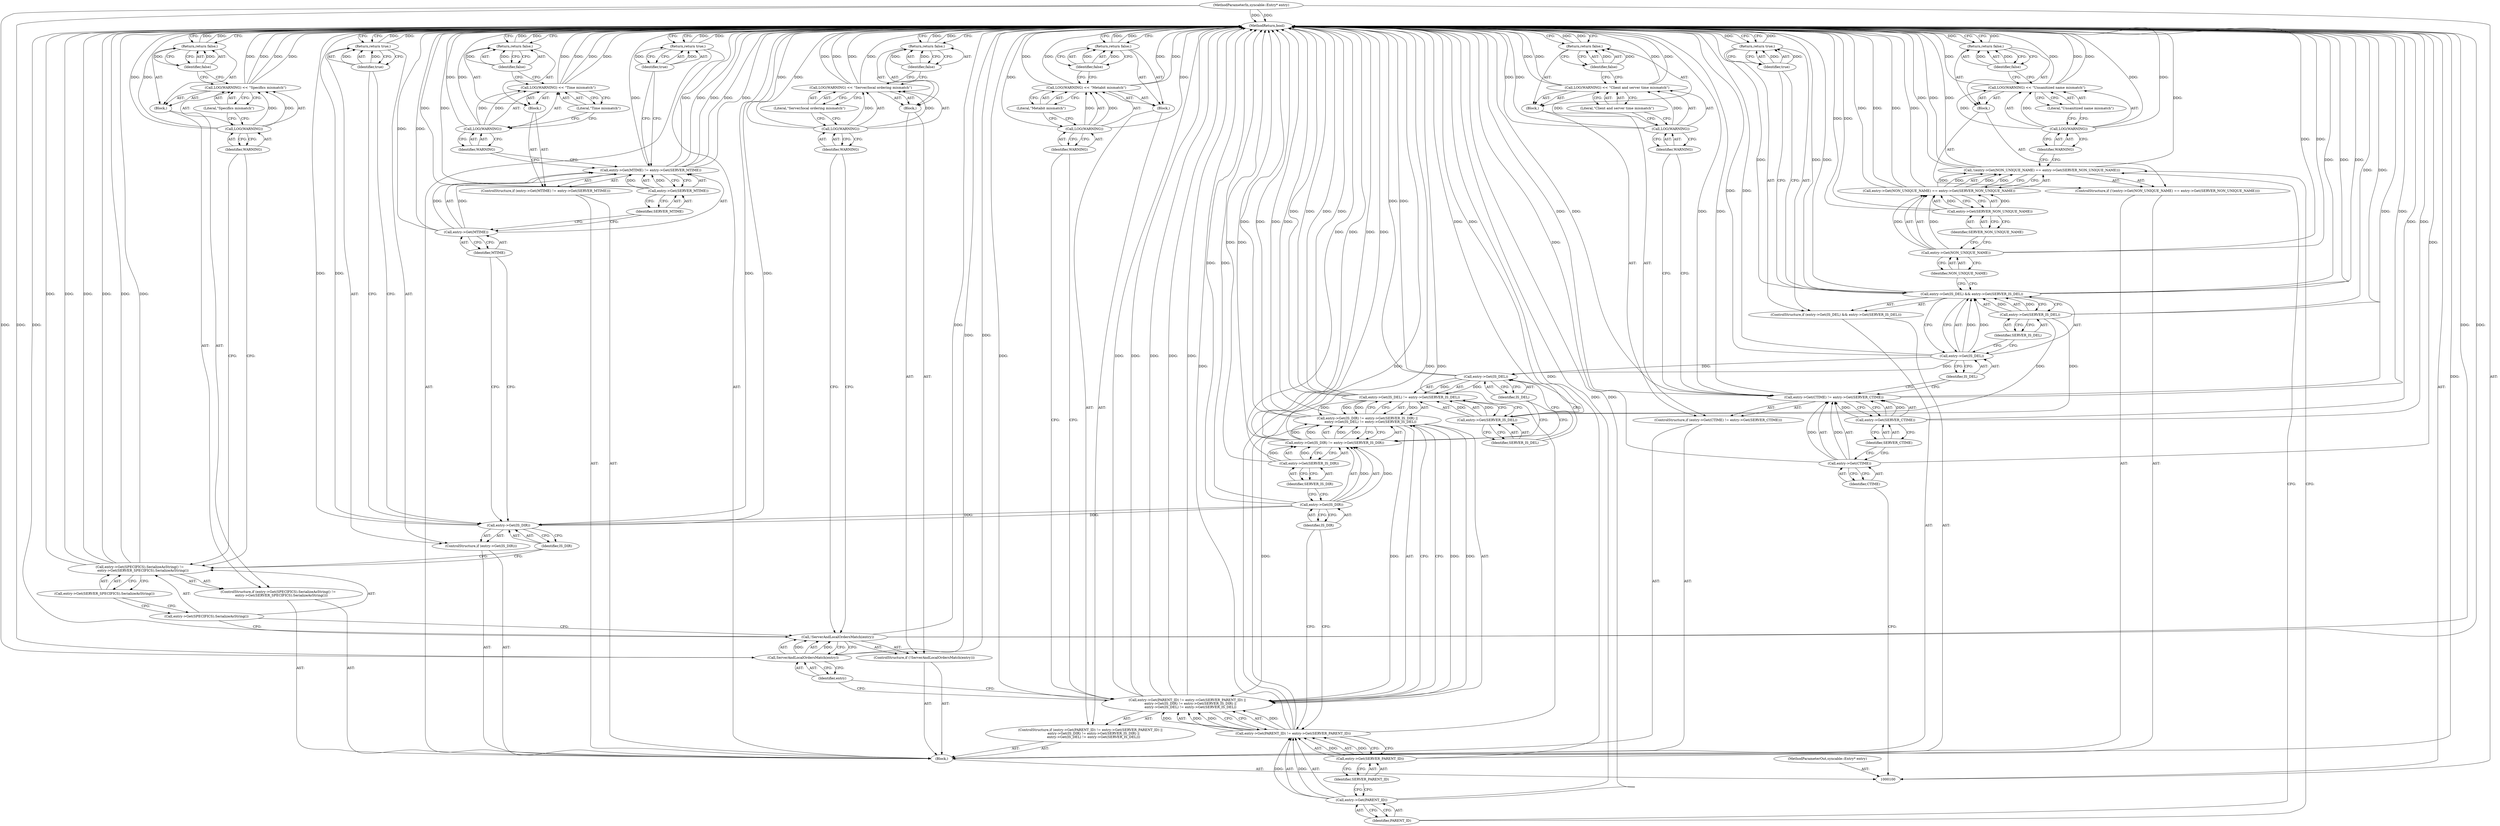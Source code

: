 digraph "1_Chrome_19190765882e272a6a2162c89acdb29110f7e3cf_5" {
"1000205" [label="(MethodReturn,bool)"];
"1000101" [label="(MethodParameterIn,syncable::Entry* entry)"];
"1000259" [label="(MethodParameterOut,syncable::Entry* entry)"];
"1000102" [label="(Block,)"];
"1000137" [label="(Identifier,false)"];
"1000136" [label="(Return,return false;)"];
"1000142" [label="(Identifier,PARENT_ID)"];
"1000138" [label="(ControlStructure,if (entry->Get(PARENT_ID) != entry->Get(SERVER_PARENT_ID) ||\n      entry->Get(IS_DIR) != entry->Get(SERVER_IS_DIR) ||\n      entry->Get(IS_DEL) != entry->Get(SERVER_IS_DEL)))"];
"1000143" [label="(Call,entry->Get(SERVER_PARENT_ID))"];
"1000144" [label="(Identifier,SERVER_PARENT_ID)"];
"1000139" [label="(Call,entry->Get(PARENT_ID) != entry->Get(SERVER_PARENT_ID) ||\n      entry->Get(IS_DIR) != entry->Get(SERVER_IS_DIR) ||\n      entry->Get(IS_DEL) != entry->Get(SERVER_IS_DEL))"];
"1000140" [label="(Call,entry->Get(PARENT_ID) != entry->Get(SERVER_PARENT_ID))"];
"1000141" [label="(Call,entry->Get(PARENT_ID))"];
"1000148" [label="(Identifier,IS_DIR)"];
"1000149" [label="(Call,entry->Get(SERVER_IS_DIR))"];
"1000150" [label="(Identifier,SERVER_IS_DIR)"];
"1000145" [label="(Call,entry->Get(IS_DIR) != entry->Get(SERVER_IS_DIR) ||\n      entry->Get(IS_DEL) != entry->Get(SERVER_IS_DEL))"];
"1000146" [label="(Call,entry->Get(IS_DIR) != entry->Get(SERVER_IS_DIR))"];
"1000147" [label="(Call,entry->Get(IS_DIR))"];
"1000153" [label="(Identifier,IS_DEL)"];
"1000154" [label="(Call,entry->Get(SERVER_IS_DEL))"];
"1000155" [label="(Identifier,SERVER_IS_DEL)"];
"1000156" [label="(Block,)"];
"1000151" [label="(Call,entry->Get(IS_DEL) != entry->Get(SERVER_IS_DEL))"];
"1000152" [label="(Call,entry->Get(IS_DEL))"];
"1000160" [label="(Literal,\"Metabit mismatch\")"];
"1000157" [label="(Call,LOG(WARNING) << \"Metabit mismatch\")"];
"1000158" [label="(Call,LOG(WARNING))"];
"1000159" [label="(Identifier,WARNING)"];
"1000162" [label="(Identifier,false)"];
"1000161" [label="(Return,return false;)"];
"1000106" [label="(Identifier,CTIME)"];
"1000103" [label="(ControlStructure,if (entry->Get(CTIME) != entry->Get(SERVER_CTIME)))"];
"1000107" [label="(Call,entry->Get(SERVER_CTIME))"];
"1000108" [label="(Identifier,SERVER_CTIME)"];
"1000109" [label="(Block,)"];
"1000104" [label="(Call,entry->Get(CTIME) != entry->Get(SERVER_CTIME))"];
"1000105" [label="(Call,entry->Get(CTIME))"];
"1000163" [label="(ControlStructure,if (!ServerAndLocalOrdersMatch(entry)))"];
"1000166" [label="(Identifier,entry)"];
"1000167" [label="(Block,)"];
"1000164" [label="(Call,!ServerAndLocalOrdersMatch(entry))"];
"1000165" [label="(Call,ServerAndLocalOrdersMatch(entry))"];
"1000171" [label="(Literal,\"Server/local ordering mismatch\")"];
"1000168" [label="(Call,LOG(WARNING) << \"Server/local ordering mismatch\")"];
"1000169" [label="(Call,LOG(WARNING))"];
"1000170" [label="(Identifier,WARNING)"];
"1000173" [label="(Identifier,false)"];
"1000172" [label="(Return,return false;)"];
"1000174" [label="(ControlStructure,if (entry->Get(SPECIFICS).SerializeAsString() !=\n      entry->Get(SERVER_SPECIFICS).SerializeAsString()))"];
"1000175" [label="(Call,entry->Get(SPECIFICS).SerializeAsString() !=\n      entry->Get(SERVER_SPECIFICS).SerializeAsString())"];
"1000176" [label="(Call,entry->Get(SPECIFICS).SerializeAsString())"];
"1000178" [label="(Block,)"];
"1000177" [label="(Call,entry->Get(SERVER_SPECIFICS).SerializeAsString())"];
"1000182" [label="(Literal,\"Specifics mismatch\")"];
"1000179" [label="(Call,LOG(WARNING) << \"Specifics mismatch\")"];
"1000180" [label="(Call,LOG(WARNING))"];
"1000181" [label="(Identifier,WARNING)"];
"1000184" [label="(Identifier,false)"];
"1000183" [label="(Return,return false;)"];
"1000113" [label="(Literal,\"Client and server time mismatch\")"];
"1000110" [label="(Call,LOG(WARNING) << \"Client and server time mismatch\")"];
"1000111" [label="(Call,LOG(WARNING))"];
"1000112" [label="(Identifier,WARNING)"];
"1000187" [label="(Identifier,IS_DIR)"];
"1000185" [label="(ControlStructure,if (entry->Get(IS_DIR)))"];
"1000186" [label="(Call,entry->Get(IS_DIR))"];
"1000189" [label="(Identifier,true)"];
"1000188" [label="(Return,return true;)"];
"1000193" [label="(Identifier,MTIME)"];
"1000190" [label="(ControlStructure,if (entry->Get(MTIME) != entry->Get(SERVER_MTIME)))"];
"1000194" [label="(Call,entry->Get(SERVER_MTIME))"];
"1000195" [label="(Identifier,SERVER_MTIME)"];
"1000196" [label="(Block,)"];
"1000191" [label="(Call,entry->Get(MTIME) != entry->Get(SERVER_MTIME))"];
"1000192" [label="(Call,entry->Get(MTIME))"];
"1000200" [label="(Literal,\"Time mismatch\")"];
"1000197" [label="(Call,LOG(WARNING) << \"Time mismatch\")"];
"1000198" [label="(Call,LOG(WARNING))"];
"1000199" [label="(Identifier,WARNING)"];
"1000202" [label="(Identifier,false)"];
"1000201" [label="(Return,return false;)"];
"1000203" [label="(Return,return true;)"];
"1000204" [label="(Identifier,true)"];
"1000115" [label="(Identifier,false)"];
"1000114" [label="(Return,return false;)"];
"1000119" [label="(Identifier,IS_DEL)"];
"1000116" [label="(ControlStructure,if (entry->Get(IS_DEL) && entry->Get(SERVER_IS_DEL)))"];
"1000120" [label="(Call,entry->Get(SERVER_IS_DEL))"];
"1000121" [label="(Identifier,SERVER_IS_DEL)"];
"1000117" [label="(Call,entry->Get(IS_DEL) && entry->Get(SERVER_IS_DEL))"];
"1000118" [label="(Call,entry->Get(IS_DEL))"];
"1000123" [label="(Identifier,true)"];
"1000122" [label="(Return,return true;)"];
"1000128" [label="(Identifier,NON_UNIQUE_NAME)"];
"1000124" [label="(ControlStructure,if (!(entry->Get(NON_UNIQUE_NAME) == entry->Get(SERVER_NON_UNIQUE_NAME))))"];
"1000129" [label="(Call,entry->Get(SERVER_NON_UNIQUE_NAME))"];
"1000130" [label="(Identifier,SERVER_NON_UNIQUE_NAME)"];
"1000125" [label="(Call,!(entry->Get(NON_UNIQUE_NAME) == entry->Get(SERVER_NON_UNIQUE_NAME)))"];
"1000131" [label="(Block,)"];
"1000126" [label="(Call,entry->Get(NON_UNIQUE_NAME) == entry->Get(SERVER_NON_UNIQUE_NAME))"];
"1000127" [label="(Call,entry->Get(NON_UNIQUE_NAME))"];
"1000135" [label="(Literal,\"Unsanitized name mismatch\")"];
"1000132" [label="(Call,LOG(WARNING) << \"Unsanitized name mismatch\")"];
"1000133" [label="(Call,LOG(WARNING))"];
"1000134" [label="(Identifier,WARNING)"];
"1000205" -> "1000100"  [label="AST: "];
"1000205" -> "1000114"  [label="CFG: "];
"1000205" -> "1000122"  [label="CFG: "];
"1000205" -> "1000136"  [label="CFG: "];
"1000205" -> "1000161"  [label="CFG: "];
"1000205" -> "1000172"  [label="CFG: "];
"1000205" -> "1000183"  [label="CFG: "];
"1000205" -> "1000188"  [label="CFG: "];
"1000205" -> "1000201"  [label="CFG: "];
"1000205" -> "1000203"  [label="CFG: "];
"1000161" -> "1000205"  [label="DDG: "];
"1000136" -> "1000205"  [label="DDG: "];
"1000201" -> "1000205"  [label="DDG: "];
"1000122" -> "1000205"  [label="DDG: "];
"1000183" -> "1000205"  [label="DDG: "];
"1000107" -> "1000205"  [label="DDG: "];
"1000168" -> "1000205"  [label="DDG: "];
"1000168" -> "1000205"  [label="DDG: "];
"1000157" -> "1000205"  [label="DDG: "];
"1000157" -> "1000205"  [label="DDG: "];
"1000104" -> "1000205"  [label="DDG: "];
"1000104" -> "1000205"  [label="DDG: "];
"1000104" -> "1000205"  [label="DDG: "];
"1000180" -> "1000205"  [label="DDG: "];
"1000117" -> "1000205"  [label="DDG: "];
"1000117" -> "1000205"  [label="DDG: "];
"1000117" -> "1000205"  [label="DDG: "];
"1000151" -> "1000205"  [label="DDG: "];
"1000151" -> "1000205"  [label="DDG: "];
"1000127" -> "1000205"  [label="DDG: "];
"1000118" -> "1000205"  [label="DDG: "];
"1000145" -> "1000205"  [label="DDG: "];
"1000145" -> "1000205"  [label="DDG: "];
"1000158" -> "1000205"  [label="DDG: "];
"1000129" -> "1000205"  [label="DDG: "];
"1000164" -> "1000205"  [label="DDG: "];
"1000164" -> "1000205"  [label="DDG: "];
"1000186" -> "1000205"  [label="DDG: "];
"1000186" -> "1000205"  [label="DDG: "];
"1000125" -> "1000205"  [label="DDG: "];
"1000125" -> "1000205"  [label="DDG: "];
"1000141" -> "1000205"  [label="DDG: "];
"1000191" -> "1000205"  [label="DDG: "];
"1000191" -> "1000205"  [label="DDG: "];
"1000191" -> "1000205"  [label="DDG: "];
"1000179" -> "1000205"  [label="DDG: "];
"1000179" -> "1000205"  [label="DDG: "];
"1000132" -> "1000205"  [label="DDG: "];
"1000132" -> "1000205"  [label="DDG: "];
"1000140" -> "1000205"  [label="DDG: "];
"1000140" -> "1000205"  [label="DDG: "];
"1000139" -> "1000205"  [label="DDG: "];
"1000139" -> "1000205"  [label="DDG: "];
"1000139" -> "1000205"  [label="DDG: "];
"1000165" -> "1000205"  [label="DDG: "];
"1000194" -> "1000205"  [label="DDG: "];
"1000126" -> "1000205"  [label="DDG: "];
"1000126" -> "1000205"  [label="DDG: "];
"1000154" -> "1000205"  [label="DDG: "];
"1000143" -> "1000205"  [label="DDG: "];
"1000133" -> "1000205"  [label="DDG: "];
"1000120" -> "1000205"  [label="DDG: "];
"1000146" -> "1000205"  [label="DDG: "];
"1000146" -> "1000205"  [label="DDG: "];
"1000147" -> "1000205"  [label="DDG: "];
"1000175" -> "1000205"  [label="DDG: "];
"1000175" -> "1000205"  [label="DDG: "];
"1000175" -> "1000205"  [label="DDG: "];
"1000152" -> "1000205"  [label="DDG: "];
"1000111" -> "1000205"  [label="DDG: "];
"1000197" -> "1000205"  [label="DDG: "];
"1000197" -> "1000205"  [label="DDG: "];
"1000198" -> "1000205"  [label="DDG: "];
"1000192" -> "1000205"  [label="DDG: "];
"1000101" -> "1000205"  [label="DDG: "];
"1000110" -> "1000205"  [label="DDG: "];
"1000110" -> "1000205"  [label="DDG: "];
"1000169" -> "1000205"  [label="DDG: "];
"1000149" -> "1000205"  [label="DDG: "];
"1000105" -> "1000205"  [label="DDG: "];
"1000172" -> "1000205"  [label="DDG: "];
"1000203" -> "1000205"  [label="DDG: "];
"1000188" -> "1000205"  [label="DDG: "];
"1000114" -> "1000205"  [label="DDG: "];
"1000101" -> "1000100"  [label="AST: "];
"1000101" -> "1000205"  [label="DDG: "];
"1000101" -> "1000165"  [label="DDG: "];
"1000259" -> "1000100"  [label="AST: "];
"1000102" -> "1000100"  [label="AST: "];
"1000103" -> "1000102"  [label="AST: "];
"1000116" -> "1000102"  [label="AST: "];
"1000124" -> "1000102"  [label="AST: "];
"1000138" -> "1000102"  [label="AST: "];
"1000163" -> "1000102"  [label="AST: "];
"1000174" -> "1000102"  [label="AST: "];
"1000185" -> "1000102"  [label="AST: "];
"1000190" -> "1000102"  [label="AST: "];
"1000203" -> "1000102"  [label="AST: "];
"1000137" -> "1000136"  [label="AST: "];
"1000137" -> "1000132"  [label="CFG: "];
"1000136" -> "1000137"  [label="CFG: "];
"1000137" -> "1000136"  [label="DDG: "];
"1000136" -> "1000131"  [label="AST: "];
"1000136" -> "1000137"  [label="CFG: "];
"1000137" -> "1000136"  [label="AST: "];
"1000205" -> "1000136"  [label="CFG: "];
"1000136" -> "1000205"  [label="DDG: "];
"1000137" -> "1000136"  [label="DDG: "];
"1000142" -> "1000141"  [label="AST: "];
"1000142" -> "1000125"  [label="CFG: "];
"1000141" -> "1000142"  [label="CFG: "];
"1000138" -> "1000102"  [label="AST: "];
"1000139" -> "1000138"  [label="AST: "];
"1000156" -> "1000138"  [label="AST: "];
"1000143" -> "1000140"  [label="AST: "];
"1000143" -> "1000144"  [label="CFG: "];
"1000144" -> "1000143"  [label="AST: "];
"1000140" -> "1000143"  [label="CFG: "];
"1000143" -> "1000205"  [label="DDG: "];
"1000143" -> "1000140"  [label="DDG: "];
"1000144" -> "1000143"  [label="AST: "];
"1000144" -> "1000141"  [label="CFG: "];
"1000143" -> "1000144"  [label="CFG: "];
"1000139" -> "1000138"  [label="AST: "];
"1000139" -> "1000140"  [label="CFG: "];
"1000139" -> "1000145"  [label="CFG: "];
"1000140" -> "1000139"  [label="AST: "];
"1000145" -> "1000139"  [label="AST: "];
"1000159" -> "1000139"  [label="CFG: "];
"1000166" -> "1000139"  [label="CFG: "];
"1000139" -> "1000205"  [label="DDG: "];
"1000139" -> "1000205"  [label="DDG: "];
"1000139" -> "1000205"  [label="DDG: "];
"1000140" -> "1000139"  [label="DDG: "];
"1000140" -> "1000139"  [label="DDG: "];
"1000145" -> "1000139"  [label="DDG: "];
"1000145" -> "1000139"  [label="DDG: "];
"1000140" -> "1000139"  [label="AST: "];
"1000140" -> "1000143"  [label="CFG: "];
"1000141" -> "1000140"  [label="AST: "];
"1000143" -> "1000140"  [label="AST: "];
"1000148" -> "1000140"  [label="CFG: "];
"1000139" -> "1000140"  [label="CFG: "];
"1000140" -> "1000205"  [label="DDG: "];
"1000140" -> "1000205"  [label="DDG: "];
"1000140" -> "1000139"  [label="DDG: "];
"1000140" -> "1000139"  [label="DDG: "];
"1000141" -> "1000140"  [label="DDG: "];
"1000143" -> "1000140"  [label="DDG: "];
"1000141" -> "1000140"  [label="AST: "];
"1000141" -> "1000142"  [label="CFG: "];
"1000142" -> "1000141"  [label="AST: "];
"1000144" -> "1000141"  [label="CFG: "];
"1000141" -> "1000205"  [label="DDG: "];
"1000141" -> "1000140"  [label="DDG: "];
"1000148" -> "1000147"  [label="AST: "];
"1000148" -> "1000140"  [label="CFG: "];
"1000147" -> "1000148"  [label="CFG: "];
"1000149" -> "1000146"  [label="AST: "];
"1000149" -> "1000150"  [label="CFG: "];
"1000150" -> "1000149"  [label="AST: "];
"1000146" -> "1000149"  [label="CFG: "];
"1000149" -> "1000205"  [label="DDG: "];
"1000149" -> "1000146"  [label="DDG: "];
"1000150" -> "1000149"  [label="AST: "];
"1000150" -> "1000147"  [label="CFG: "];
"1000149" -> "1000150"  [label="CFG: "];
"1000145" -> "1000139"  [label="AST: "];
"1000145" -> "1000146"  [label="CFG: "];
"1000145" -> "1000151"  [label="CFG: "];
"1000146" -> "1000145"  [label="AST: "];
"1000151" -> "1000145"  [label="AST: "];
"1000139" -> "1000145"  [label="CFG: "];
"1000145" -> "1000205"  [label="DDG: "];
"1000145" -> "1000205"  [label="DDG: "];
"1000145" -> "1000139"  [label="DDG: "];
"1000145" -> "1000139"  [label="DDG: "];
"1000146" -> "1000145"  [label="DDG: "];
"1000146" -> "1000145"  [label="DDG: "];
"1000151" -> "1000145"  [label="DDG: "];
"1000151" -> "1000145"  [label="DDG: "];
"1000146" -> "1000145"  [label="AST: "];
"1000146" -> "1000149"  [label="CFG: "];
"1000147" -> "1000146"  [label="AST: "];
"1000149" -> "1000146"  [label="AST: "];
"1000153" -> "1000146"  [label="CFG: "];
"1000145" -> "1000146"  [label="CFG: "];
"1000146" -> "1000205"  [label="DDG: "];
"1000146" -> "1000205"  [label="DDG: "];
"1000146" -> "1000145"  [label="DDG: "];
"1000146" -> "1000145"  [label="DDG: "];
"1000147" -> "1000146"  [label="DDG: "];
"1000149" -> "1000146"  [label="DDG: "];
"1000147" -> "1000146"  [label="AST: "];
"1000147" -> "1000148"  [label="CFG: "];
"1000148" -> "1000147"  [label="AST: "];
"1000150" -> "1000147"  [label="CFG: "];
"1000147" -> "1000205"  [label="DDG: "];
"1000147" -> "1000146"  [label="DDG: "];
"1000147" -> "1000186"  [label="DDG: "];
"1000153" -> "1000152"  [label="AST: "];
"1000153" -> "1000146"  [label="CFG: "];
"1000152" -> "1000153"  [label="CFG: "];
"1000154" -> "1000151"  [label="AST: "];
"1000154" -> "1000155"  [label="CFG: "];
"1000155" -> "1000154"  [label="AST: "];
"1000151" -> "1000154"  [label="CFG: "];
"1000154" -> "1000205"  [label="DDG: "];
"1000154" -> "1000151"  [label="DDG: "];
"1000120" -> "1000154"  [label="DDG: "];
"1000155" -> "1000154"  [label="AST: "];
"1000155" -> "1000152"  [label="CFG: "];
"1000154" -> "1000155"  [label="CFG: "];
"1000156" -> "1000138"  [label="AST: "];
"1000157" -> "1000156"  [label="AST: "];
"1000161" -> "1000156"  [label="AST: "];
"1000151" -> "1000145"  [label="AST: "];
"1000151" -> "1000154"  [label="CFG: "];
"1000152" -> "1000151"  [label="AST: "];
"1000154" -> "1000151"  [label="AST: "];
"1000145" -> "1000151"  [label="CFG: "];
"1000151" -> "1000205"  [label="DDG: "];
"1000151" -> "1000205"  [label="DDG: "];
"1000151" -> "1000145"  [label="DDG: "];
"1000151" -> "1000145"  [label="DDG: "];
"1000152" -> "1000151"  [label="DDG: "];
"1000154" -> "1000151"  [label="DDG: "];
"1000152" -> "1000151"  [label="AST: "];
"1000152" -> "1000153"  [label="CFG: "];
"1000153" -> "1000152"  [label="AST: "];
"1000155" -> "1000152"  [label="CFG: "];
"1000152" -> "1000205"  [label="DDG: "];
"1000152" -> "1000151"  [label="DDG: "];
"1000118" -> "1000152"  [label="DDG: "];
"1000160" -> "1000157"  [label="AST: "];
"1000160" -> "1000158"  [label="CFG: "];
"1000157" -> "1000160"  [label="CFG: "];
"1000157" -> "1000156"  [label="AST: "];
"1000157" -> "1000160"  [label="CFG: "];
"1000158" -> "1000157"  [label="AST: "];
"1000160" -> "1000157"  [label="AST: "];
"1000162" -> "1000157"  [label="CFG: "];
"1000157" -> "1000205"  [label="DDG: "];
"1000157" -> "1000205"  [label="DDG: "];
"1000158" -> "1000157"  [label="DDG: "];
"1000158" -> "1000157"  [label="AST: "];
"1000158" -> "1000159"  [label="CFG: "];
"1000159" -> "1000158"  [label="AST: "];
"1000160" -> "1000158"  [label="CFG: "];
"1000158" -> "1000205"  [label="DDG: "];
"1000158" -> "1000157"  [label="DDG: "];
"1000159" -> "1000158"  [label="AST: "];
"1000159" -> "1000139"  [label="CFG: "];
"1000158" -> "1000159"  [label="CFG: "];
"1000162" -> "1000161"  [label="AST: "];
"1000162" -> "1000157"  [label="CFG: "];
"1000161" -> "1000162"  [label="CFG: "];
"1000162" -> "1000161"  [label="DDG: "];
"1000161" -> "1000156"  [label="AST: "];
"1000161" -> "1000162"  [label="CFG: "];
"1000162" -> "1000161"  [label="AST: "];
"1000205" -> "1000161"  [label="CFG: "];
"1000161" -> "1000205"  [label="DDG: "];
"1000162" -> "1000161"  [label="DDG: "];
"1000106" -> "1000105"  [label="AST: "];
"1000106" -> "1000100"  [label="CFG: "];
"1000105" -> "1000106"  [label="CFG: "];
"1000103" -> "1000102"  [label="AST: "];
"1000104" -> "1000103"  [label="AST: "];
"1000109" -> "1000103"  [label="AST: "];
"1000107" -> "1000104"  [label="AST: "];
"1000107" -> "1000108"  [label="CFG: "];
"1000108" -> "1000107"  [label="AST: "];
"1000104" -> "1000107"  [label="CFG: "];
"1000107" -> "1000205"  [label="DDG: "];
"1000107" -> "1000104"  [label="DDG: "];
"1000108" -> "1000107"  [label="AST: "];
"1000108" -> "1000105"  [label="CFG: "];
"1000107" -> "1000108"  [label="CFG: "];
"1000109" -> "1000103"  [label="AST: "];
"1000110" -> "1000109"  [label="AST: "];
"1000114" -> "1000109"  [label="AST: "];
"1000104" -> "1000103"  [label="AST: "];
"1000104" -> "1000107"  [label="CFG: "];
"1000105" -> "1000104"  [label="AST: "];
"1000107" -> "1000104"  [label="AST: "];
"1000112" -> "1000104"  [label="CFG: "];
"1000119" -> "1000104"  [label="CFG: "];
"1000104" -> "1000205"  [label="DDG: "];
"1000104" -> "1000205"  [label="DDG: "];
"1000104" -> "1000205"  [label="DDG: "];
"1000105" -> "1000104"  [label="DDG: "];
"1000107" -> "1000104"  [label="DDG: "];
"1000105" -> "1000104"  [label="AST: "];
"1000105" -> "1000106"  [label="CFG: "];
"1000106" -> "1000105"  [label="AST: "];
"1000108" -> "1000105"  [label="CFG: "];
"1000105" -> "1000205"  [label="DDG: "];
"1000105" -> "1000104"  [label="DDG: "];
"1000163" -> "1000102"  [label="AST: "];
"1000164" -> "1000163"  [label="AST: "];
"1000167" -> "1000163"  [label="AST: "];
"1000166" -> "1000165"  [label="AST: "];
"1000166" -> "1000139"  [label="CFG: "];
"1000165" -> "1000166"  [label="CFG: "];
"1000167" -> "1000163"  [label="AST: "];
"1000168" -> "1000167"  [label="AST: "];
"1000172" -> "1000167"  [label="AST: "];
"1000164" -> "1000163"  [label="AST: "];
"1000164" -> "1000165"  [label="CFG: "];
"1000165" -> "1000164"  [label="AST: "];
"1000170" -> "1000164"  [label="CFG: "];
"1000176" -> "1000164"  [label="CFG: "];
"1000164" -> "1000205"  [label="DDG: "];
"1000164" -> "1000205"  [label="DDG: "];
"1000165" -> "1000164"  [label="DDG: "];
"1000165" -> "1000164"  [label="AST: "];
"1000165" -> "1000166"  [label="CFG: "];
"1000166" -> "1000165"  [label="AST: "];
"1000164" -> "1000165"  [label="CFG: "];
"1000165" -> "1000205"  [label="DDG: "];
"1000165" -> "1000164"  [label="DDG: "];
"1000101" -> "1000165"  [label="DDG: "];
"1000171" -> "1000168"  [label="AST: "];
"1000171" -> "1000169"  [label="CFG: "];
"1000168" -> "1000171"  [label="CFG: "];
"1000168" -> "1000167"  [label="AST: "];
"1000168" -> "1000171"  [label="CFG: "];
"1000169" -> "1000168"  [label="AST: "];
"1000171" -> "1000168"  [label="AST: "];
"1000173" -> "1000168"  [label="CFG: "];
"1000168" -> "1000205"  [label="DDG: "];
"1000168" -> "1000205"  [label="DDG: "];
"1000169" -> "1000168"  [label="DDG: "];
"1000169" -> "1000168"  [label="AST: "];
"1000169" -> "1000170"  [label="CFG: "];
"1000170" -> "1000169"  [label="AST: "];
"1000171" -> "1000169"  [label="CFG: "];
"1000169" -> "1000205"  [label="DDG: "];
"1000169" -> "1000168"  [label="DDG: "];
"1000170" -> "1000169"  [label="AST: "];
"1000170" -> "1000164"  [label="CFG: "];
"1000169" -> "1000170"  [label="CFG: "];
"1000173" -> "1000172"  [label="AST: "];
"1000173" -> "1000168"  [label="CFG: "];
"1000172" -> "1000173"  [label="CFG: "];
"1000173" -> "1000172"  [label="DDG: "];
"1000172" -> "1000167"  [label="AST: "];
"1000172" -> "1000173"  [label="CFG: "];
"1000173" -> "1000172"  [label="AST: "];
"1000205" -> "1000172"  [label="CFG: "];
"1000172" -> "1000205"  [label="DDG: "];
"1000173" -> "1000172"  [label="DDG: "];
"1000174" -> "1000102"  [label="AST: "];
"1000175" -> "1000174"  [label="AST: "];
"1000178" -> "1000174"  [label="AST: "];
"1000175" -> "1000174"  [label="AST: "];
"1000175" -> "1000177"  [label="CFG: "];
"1000176" -> "1000175"  [label="AST: "];
"1000177" -> "1000175"  [label="AST: "];
"1000181" -> "1000175"  [label="CFG: "];
"1000187" -> "1000175"  [label="CFG: "];
"1000175" -> "1000205"  [label="DDG: "];
"1000175" -> "1000205"  [label="DDG: "];
"1000175" -> "1000205"  [label="DDG: "];
"1000176" -> "1000175"  [label="AST: "];
"1000176" -> "1000164"  [label="CFG: "];
"1000177" -> "1000176"  [label="CFG: "];
"1000178" -> "1000174"  [label="AST: "];
"1000179" -> "1000178"  [label="AST: "];
"1000183" -> "1000178"  [label="AST: "];
"1000177" -> "1000175"  [label="AST: "];
"1000177" -> "1000176"  [label="CFG: "];
"1000175" -> "1000177"  [label="CFG: "];
"1000182" -> "1000179"  [label="AST: "];
"1000182" -> "1000180"  [label="CFG: "];
"1000179" -> "1000182"  [label="CFG: "];
"1000179" -> "1000178"  [label="AST: "];
"1000179" -> "1000182"  [label="CFG: "];
"1000180" -> "1000179"  [label="AST: "];
"1000182" -> "1000179"  [label="AST: "];
"1000184" -> "1000179"  [label="CFG: "];
"1000179" -> "1000205"  [label="DDG: "];
"1000179" -> "1000205"  [label="DDG: "];
"1000180" -> "1000179"  [label="DDG: "];
"1000180" -> "1000179"  [label="AST: "];
"1000180" -> "1000181"  [label="CFG: "];
"1000181" -> "1000180"  [label="AST: "];
"1000182" -> "1000180"  [label="CFG: "];
"1000180" -> "1000205"  [label="DDG: "];
"1000180" -> "1000179"  [label="DDG: "];
"1000181" -> "1000180"  [label="AST: "];
"1000181" -> "1000175"  [label="CFG: "];
"1000180" -> "1000181"  [label="CFG: "];
"1000184" -> "1000183"  [label="AST: "];
"1000184" -> "1000179"  [label="CFG: "];
"1000183" -> "1000184"  [label="CFG: "];
"1000184" -> "1000183"  [label="DDG: "];
"1000183" -> "1000178"  [label="AST: "];
"1000183" -> "1000184"  [label="CFG: "];
"1000184" -> "1000183"  [label="AST: "];
"1000205" -> "1000183"  [label="CFG: "];
"1000183" -> "1000205"  [label="DDG: "];
"1000184" -> "1000183"  [label="DDG: "];
"1000113" -> "1000110"  [label="AST: "];
"1000113" -> "1000111"  [label="CFG: "];
"1000110" -> "1000113"  [label="CFG: "];
"1000110" -> "1000109"  [label="AST: "];
"1000110" -> "1000113"  [label="CFG: "];
"1000111" -> "1000110"  [label="AST: "];
"1000113" -> "1000110"  [label="AST: "];
"1000115" -> "1000110"  [label="CFG: "];
"1000110" -> "1000205"  [label="DDG: "];
"1000110" -> "1000205"  [label="DDG: "];
"1000111" -> "1000110"  [label="DDG: "];
"1000111" -> "1000110"  [label="AST: "];
"1000111" -> "1000112"  [label="CFG: "];
"1000112" -> "1000111"  [label="AST: "];
"1000113" -> "1000111"  [label="CFG: "];
"1000111" -> "1000205"  [label="DDG: "];
"1000111" -> "1000110"  [label="DDG: "];
"1000112" -> "1000111"  [label="AST: "];
"1000112" -> "1000104"  [label="CFG: "];
"1000111" -> "1000112"  [label="CFG: "];
"1000187" -> "1000186"  [label="AST: "];
"1000187" -> "1000175"  [label="CFG: "];
"1000186" -> "1000187"  [label="CFG: "];
"1000185" -> "1000102"  [label="AST: "];
"1000186" -> "1000185"  [label="AST: "];
"1000188" -> "1000185"  [label="AST: "];
"1000186" -> "1000185"  [label="AST: "];
"1000186" -> "1000187"  [label="CFG: "];
"1000187" -> "1000186"  [label="AST: "];
"1000189" -> "1000186"  [label="CFG: "];
"1000193" -> "1000186"  [label="CFG: "];
"1000186" -> "1000205"  [label="DDG: "];
"1000186" -> "1000205"  [label="DDG: "];
"1000147" -> "1000186"  [label="DDG: "];
"1000189" -> "1000188"  [label="AST: "];
"1000189" -> "1000186"  [label="CFG: "];
"1000188" -> "1000189"  [label="CFG: "];
"1000189" -> "1000188"  [label="DDG: "];
"1000188" -> "1000185"  [label="AST: "];
"1000188" -> "1000189"  [label="CFG: "];
"1000189" -> "1000188"  [label="AST: "];
"1000205" -> "1000188"  [label="CFG: "];
"1000188" -> "1000205"  [label="DDG: "];
"1000189" -> "1000188"  [label="DDG: "];
"1000193" -> "1000192"  [label="AST: "];
"1000193" -> "1000186"  [label="CFG: "];
"1000192" -> "1000193"  [label="CFG: "];
"1000190" -> "1000102"  [label="AST: "];
"1000191" -> "1000190"  [label="AST: "];
"1000196" -> "1000190"  [label="AST: "];
"1000194" -> "1000191"  [label="AST: "];
"1000194" -> "1000195"  [label="CFG: "];
"1000195" -> "1000194"  [label="AST: "];
"1000191" -> "1000194"  [label="CFG: "];
"1000194" -> "1000205"  [label="DDG: "];
"1000194" -> "1000191"  [label="DDG: "];
"1000195" -> "1000194"  [label="AST: "];
"1000195" -> "1000192"  [label="CFG: "];
"1000194" -> "1000195"  [label="CFG: "];
"1000196" -> "1000190"  [label="AST: "];
"1000197" -> "1000196"  [label="AST: "];
"1000201" -> "1000196"  [label="AST: "];
"1000191" -> "1000190"  [label="AST: "];
"1000191" -> "1000194"  [label="CFG: "];
"1000192" -> "1000191"  [label="AST: "];
"1000194" -> "1000191"  [label="AST: "];
"1000199" -> "1000191"  [label="CFG: "];
"1000204" -> "1000191"  [label="CFG: "];
"1000191" -> "1000205"  [label="DDG: "];
"1000191" -> "1000205"  [label="DDG: "];
"1000191" -> "1000205"  [label="DDG: "];
"1000192" -> "1000191"  [label="DDG: "];
"1000194" -> "1000191"  [label="DDG: "];
"1000192" -> "1000191"  [label="AST: "];
"1000192" -> "1000193"  [label="CFG: "];
"1000193" -> "1000192"  [label="AST: "];
"1000195" -> "1000192"  [label="CFG: "];
"1000192" -> "1000205"  [label="DDG: "];
"1000192" -> "1000191"  [label="DDG: "];
"1000200" -> "1000197"  [label="AST: "];
"1000200" -> "1000198"  [label="CFG: "];
"1000197" -> "1000200"  [label="CFG: "];
"1000197" -> "1000196"  [label="AST: "];
"1000197" -> "1000200"  [label="CFG: "];
"1000198" -> "1000197"  [label="AST: "];
"1000200" -> "1000197"  [label="AST: "];
"1000202" -> "1000197"  [label="CFG: "];
"1000197" -> "1000205"  [label="DDG: "];
"1000197" -> "1000205"  [label="DDG: "];
"1000198" -> "1000197"  [label="DDG: "];
"1000198" -> "1000197"  [label="AST: "];
"1000198" -> "1000199"  [label="CFG: "];
"1000199" -> "1000198"  [label="AST: "];
"1000200" -> "1000198"  [label="CFG: "];
"1000198" -> "1000205"  [label="DDG: "];
"1000198" -> "1000197"  [label="DDG: "];
"1000199" -> "1000198"  [label="AST: "];
"1000199" -> "1000191"  [label="CFG: "];
"1000198" -> "1000199"  [label="CFG: "];
"1000202" -> "1000201"  [label="AST: "];
"1000202" -> "1000197"  [label="CFG: "];
"1000201" -> "1000202"  [label="CFG: "];
"1000202" -> "1000201"  [label="DDG: "];
"1000201" -> "1000196"  [label="AST: "];
"1000201" -> "1000202"  [label="CFG: "];
"1000202" -> "1000201"  [label="AST: "];
"1000205" -> "1000201"  [label="CFG: "];
"1000201" -> "1000205"  [label="DDG: "];
"1000202" -> "1000201"  [label="DDG: "];
"1000203" -> "1000102"  [label="AST: "];
"1000203" -> "1000204"  [label="CFG: "];
"1000204" -> "1000203"  [label="AST: "];
"1000205" -> "1000203"  [label="CFG: "];
"1000203" -> "1000205"  [label="DDG: "];
"1000204" -> "1000203"  [label="DDG: "];
"1000204" -> "1000203"  [label="AST: "];
"1000204" -> "1000191"  [label="CFG: "];
"1000203" -> "1000204"  [label="CFG: "];
"1000204" -> "1000203"  [label="DDG: "];
"1000115" -> "1000114"  [label="AST: "];
"1000115" -> "1000110"  [label="CFG: "];
"1000114" -> "1000115"  [label="CFG: "];
"1000115" -> "1000114"  [label="DDG: "];
"1000114" -> "1000109"  [label="AST: "];
"1000114" -> "1000115"  [label="CFG: "];
"1000115" -> "1000114"  [label="AST: "];
"1000205" -> "1000114"  [label="CFG: "];
"1000114" -> "1000205"  [label="DDG: "];
"1000115" -> "1000114"  [label="DDG: "];
"1000119" -> "1000118"  [label="AST: "];
"1000119" -> "1000104"  [label="CFG: "];
"1000118" -> "1000119"  [label="CFG: "];
"1000116" -> "1000102"  [label="AST: "];
"1000117" -> "1000116"  [label="AST: "];
"1000122" -> "1000116"  [label="AST: "];
"1000120" -> "1000117"  [label="AST: "];
"1000120" -> "1000121"  [label="CFG: "];
"1000121" -> "1000120"  [label="AST: "];
"1000117" -> "1000120"  [label="CFG: "];
"1000120" -> "1000205"  [label="DDG: "];
"1000120" -> "1000117"  [label="DDG: "];
"1000120" -> "1000154"  [label="DDG: "];
"1000121" -> "1000120"  [label="AST: "];
"1000121" -> "1000118"  [label="CFG: "];
"1000120" -> "1000121"  [label="CFG: "];
"1000117" -> "1000116"  [label="AST: "];
"1000117" -> "1000118"  [label="CFG: "];
"1000117" -> "1000120"  [label="CFG: "];
"1000118" -> "1000117"  [label="AST: "];
"1000120" -> "1000117"  [label="AST: "];
"1000123" -> "1000117"  [label="CFG: "];
"1000128" -> "1000117"  [label="CFG: "];
"1000117" -> "1000205"  [label="DDG: "];
"1000117" -> "1000205"  [label="DDG: "];
"1000117" -> "1000205"  [label="DDG: "];
"1000118" -> "1000117"  [label="DDG: "];
"1000120" -> "1000117"  [label="DDG: "];
"1000118" -> "1000117"  [label="AST: "];
"1000118" -> "1000119"  [label="CFG: "];
"1000119" -> "1000118"  [label="AST: "];
"1000121" -> "1000118"  [label="CFG: "];
"1000117" -> "1000118"  [label="CFG: "];
"1000118" -> "1000205"  [label="DDG: "];
"1000118" -> "1000117"  [label="DDG: "];
"1000118" -> "1000152"  [label="DDG: "];
"1000123" -> "1000122"  [label="AST: "];
"1000123" -> "1000117"  [label="CFG: "];
"1000122" -> "1000123"  [label="CFG: "];
"1000123" -> "1000122"  [label="DDG: "];
"1000122" -> "1000116"  [label="AST: "];
"1000122" -> "1000123"  [label="CFG: "];
"1000123" -> "1000122"  [label="AST: "];
"1000205" -> "1000122"  [label="CFG: "];
"1000122" -> "1000205"  [label="DDG: "];
"1000123" -> "1000122"  [label="DDG: "];
"1000128" -> "1000127"  [label="AST: "];
"1000128" -> "1000117"  [label="CFG: "];
"1000127" -> "1000128"  [label="CFG: "];
"1000124" -> "1000102"  [label="AST: "];
"1000125" -> "1000124"  [label="AST: "];
"1000131" -> "1000124"  [label="AST: "];
"1000129" -> "1000126"  [label="AST: "];
"1000129" -> "1000130"  [label="CFG: "];
"1000130" -> "1000129"  [label="AST: "];
"1000126" -> "1000129"  [label="CFG: "];
"1000129" -> "1000205"  [label="DDG: "];
"1000129" -> "1000126"  [label="DDG: "];
"1000130" -> "1000129"  [label="AST: "];
"1000130" -> "1000127"  [label="CFG: "];
"1000129" -> "1000130"  [label="CFG: "];
"1000125" -> "1000124"  [label="AST: "];
"1000125" -> "1000126"  [label="CFG: "];
"1000126" -> "1000125"  [label="AST: "];
"1000134" -> "1000125"  [label="CFG: "];
"1000142" -> "1000125"  [label="CFG: "];
"1000125" -> "1000205"  [label="DDG: "];
"1000125" -> "1000205"  [label="DDG: "];
"1000126" -> "1000125"  [label="DDG: "];
"1000126" -> "1000125"  [label="DDG: "];
"1000131" -> "1000124"  [label="AST: "];
"1000132" -> "1000131"  [label="AST: "];
"1000136" -> "1000131"  [label="AST: "];
"1000126" -> "1000125"  [label="AST: "];
"1000126" -> "1000129"  [label="CFG: "];
"1000127" -> "1000126"  [label="AST: "];
"1000129" -> "1000126"  [label="AST: "];
"1000125" -> "1000126"  [label="CFG: "];
"1000126" -> "1000205"  [label="DDG: "];
"1000126" -> "1000205"  [label="DDG: "];
"1000126" -> "1000125"  [label="DDG: "];
"1000126" -> "1000125"  [label="DDG: "];
"1000127" -> "1000126"  [label="DDG: "];
"1000129" -> "1000126"  [label="DDG: "];
"1000127" -> "1000126"  [label="AST: "];
"1000127" -> "1000128"  [label="CFG: "];
"1000128" -> "1000127"  [label="AST: "];
"1000130" -> "1000127"  [label="CFG: "];
"1000127" -> "1000205"  [label="DDG: "];
"1000127" -> "1000126"  [label="DDG: "];
"1000135" -> "1000132"  [label="AST: "];
"1000135" -> "1000133"  [label="CFG: "];
"1000132" -> "1000135"  [label="CFG: "];
"1000132" -> "1000131"  [label="AST: "];
"1000132" -> "1000135"  [label="CFG: "];
"1000133" -> "1000132"  [label="AST: "];
"1000135" -> "1000132"  [label="AST: "];
"1000137" -> "1000132"  [label="CFG: "];
"1000132" -> "1000205"  [label="DDG: "];
"1000132" -> "1000205"  [label="DDG: "];
"1000133" -> "1000132"  [label="DDG: "];
"1000133" -> "1000132"  [label="AST: "];
"1000133" -> "1000134"  [label="CFG: "];
"1000134" -> "1000133"  [label="AST: "];
"1000135" -> "1000133"  [label="CFG: "];
"1000133" -> "1000205"  [label="DDG: "];
"1000133" -> "1000132"  [label="DDG: "];
"1000134" -> "1000133"  [label="AST: "];
"1000134" -> "1000125"  [label="CFG: "];
"1000133" -> "1000134"  [label="CFG: "];
}
